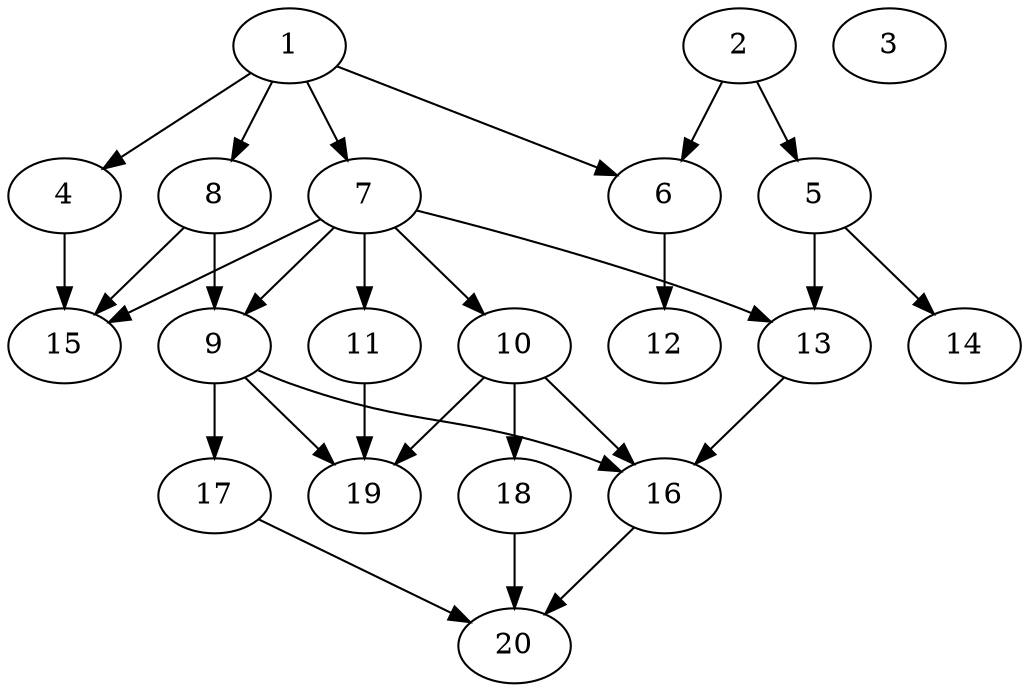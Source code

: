 // DAG automatically generated by daggen at Tue Aug  6 16:20:30 2019
// ./daggen --dot -n 20 --ccr 0.3 --fat 0.6 --regular 0.5 --density 0.6 --mindata 5242880 --maxdata 52428800 
digraph G {
  1 [size="50766507", alpha="0.15", expect_size="15229952"] 
  1 -> 4 [size ="15229952"]
  1 -> 6 [size ="15229952"]
  1 -> 7 [size ="15229952"]
  1 -> 8 [size ="15229952"]
  2 [size="139042133", alpha="0.05", expect_size="41712640"] 
  2 -> 5 [size ="41712640"]
  2 -> 6 [size ="41712640"]
  3 [size="30057813", alpha="0.07", expect_size="9017344"] 
  4 [size="152347307", alpha="0.09", expect_size="45704192"] 
  4 -> 15 [size ="45704192"]
  5 [size="92917760", alpha="0.09", expect_size="27875328"] 
  5 -> 13 [size ="27875328"]
  5 -> 14 [size ="27875328"]
  6 [size="161167360", alpha="0.12", expect_size="48350208"] 
  6 -> 12 [size ="48350208"]
  7 [size="160030720", alpha="0.12", expect_size="48009216"] 
  7 -> 9 [size ="48009216"]
  7 -> 10 [size ="48009216"]
  7 -> 11 [size ="48009216"]
  7 -> 13 [size ="48009216"]
  7 -> 15 [size ="48009216"]
  8 [size="117466453", alpha="0.14", expect_size="35239936"] 
  8 -> 9 [size ="35239936"]
  8 -> 15 [size ="35239936"]
  9 [size="137693867", alpha="0.17", expect_size="41308160"] 
  9 -> 16 [size ="41308160"]
  9 -> 17 [size ="41308160"]
  9 -> 19 [size ="41308160"]
  10 [size="50954240", alpha="0.01", expect_size="15286272"] 
  10 -> 16 [size ="15286272"]
  10 -> 18 [size ="15286272"]
  10 -> 19 [size ="15286272"]
  11 [size="66228907", alpha="0.14", expect_size="19868672"] 
  11 -> 19 [size ="19868672"]
  12 [size="24190293", alpha="0.04", expect_size="7257088"] 
  13 [size="67433813", alpha="0.09", expect_size="20230144"] 
  13 -> 16 [size ="20230144"]
  14 [size="126276267", alpha="0.02", expect_size="37882880"] 
  15 [size="43407360", alpha="0.13", expect_size="13022208"] 
  16 [size="116462933", alpha="0.09", expect_size="34938880"] 
  16 -> 20 [size ="34938880"]
  17 [size="55070720", alpha="0.02", expect_size="16521216"] 
  17 -> 20 [size ="16521216"]
  18 [size="152094720", alpha="0.03", expect_size="45628416"] 
  18 -> 20 [size ="45628416"]
  19 [size="105489067", alpha="0.10", expect_size="31646720"] 
  20 [size="81571840", alpha="0.12", expect_size="24471552"] 
}

